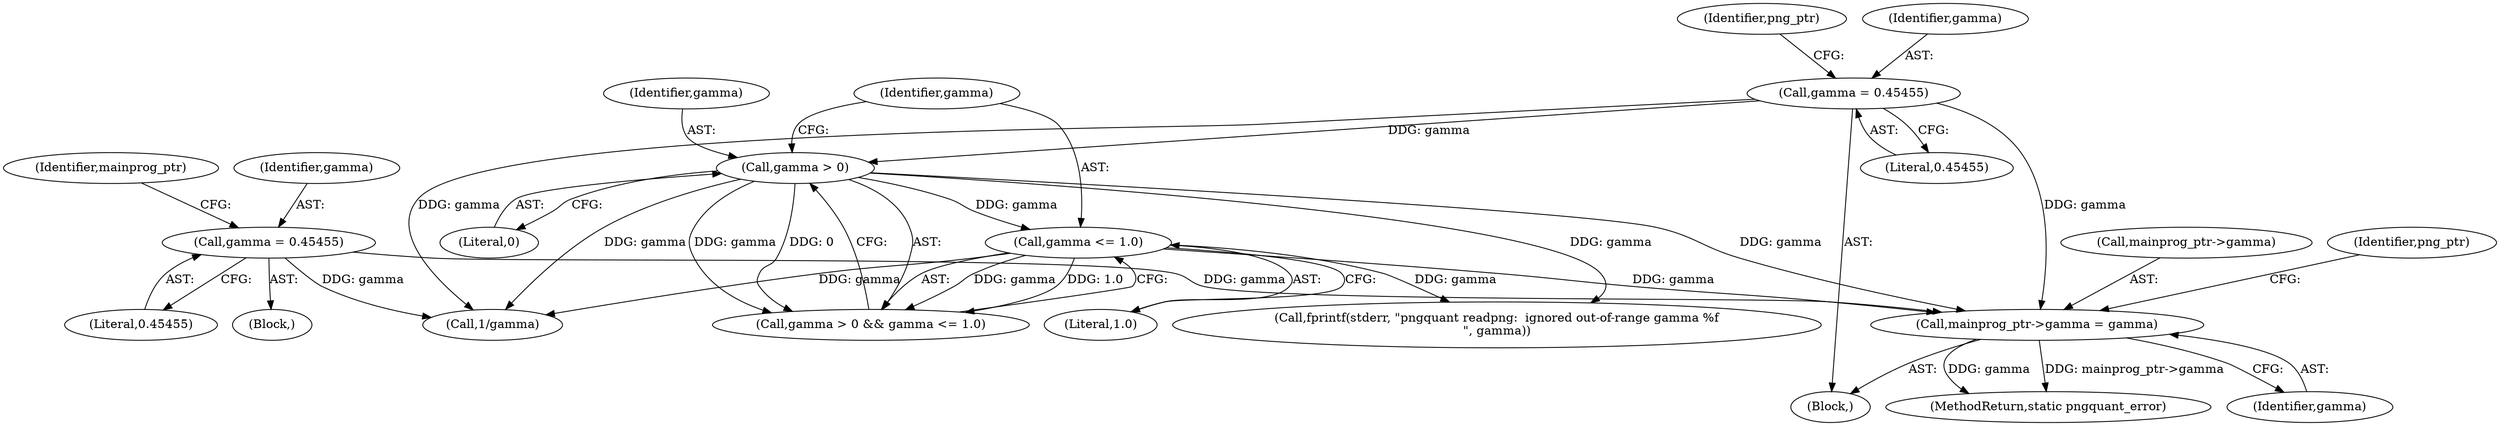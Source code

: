 digraph "0_pngquant_b7c217680cda02dddced245d237ebe8c383be285@API" {
"1000339" [label="(Call,mainprog_ptr->gamma = gamma)"];
"1000303" [label="(Call,gamma > 0)"];
"1000275" [label="(Call,gamma = 0.45455)"];
"1000306" [label="(Call,gamma <= 1.0)"];
"1000336" [label="(Call,gamma = 0.45455)"];
"1000340" [label="(Call,mainprog_ptr->gamma)"];
"1000302" [label="(Call,gamma > 0 && gamma <= 1.0)"];
"1000303" [label="(Call,gamma > 0)"];
"1000280" [label="(Identifier,png_ptr)"];
"1000277" [label="(Literal,0.45455)"];
"1000339" [label="(Call,mainprog_ptr->gamma = gamma)"];
"1000691" [label="(MethodReturn,static pngquant_error)"];
"1000275" [label="(Call,gamma = 0.45455)"];
"1000338" [label="(Literal,0.45455)"];
"1000345" [label="(Identifier,png_ptr)"];
"1000304" [label="(Identifier,gamma)"];
"1000322" [label="(Call,fprintf(stderr, \"pngquant readpng:  ignored out-of-range gamma %f\n\", gamma))"];
"1000305" [label="(Literal,0)"];
"1000307" [label="(Identifier,gamma)"];
"1000341" [label="(Identifier,mainprog_ptr)"];
"1000343" [label="(Identifier,gamma)"];
"1000575" [label="(Call,1/gamma)"];
"1000308" [label="(Literal,1.0)"];
"1000337" [label="(Identifier,gamma)"];
"1000321" [label="(Block,)"];
"1000336" [label="(Call,gamma = 0.45455)"];
"1000276" [label="(Identifier,gamma)"];
"1000306" [label="(Call,gamma <= 1.0)"];
"1000124" [label="(Block,)"];
"1000339" -> "1000124"  [label="AST: "];
"1000339" -> "1000343"  [label="CFG: "];
"1000340" -> "1000339"  [label="AST: "];
"1000343" -> "1000339"  [label="AST: "];
"1000345" -> "1000339"  [label="CFG: "];
"1000339" -> "1000691"  [label="DDG: gamma"];
"1000339" -> "1000691"  [label="DDG: mainprog_ptr->gamma"];
"1000303" -> "1000339"  [label="DDG: gamma"];
"1000306" -> "1000339"  [label="DDG: gamma"];
"1000275" -> "1000339"  [label="DDG: gamma"];
"1000336" -> "1000339"  [label="DDG: gamma"];
"1000303" -> "1000302"  [label="AST: "];
"1000303" -> "1000305"  [label="CFG: "];
"1000304" -> "1000303"  [label="AST: "];
"1000305" -> "1000303"  [label="AST: "];
"1000307" -> "1000303"  [label="CFG: "];
"1000302" -> "1000303"  [label="CFG: "];
"1000303" -> "1000302"  [label="DDG: gamma"];
"1000303" -> "1000302"  [label="DDG: 0"];
"1000275" -> "1000303"  [label="DDG: gamma"];
"1000303" -> "1000306"  [label="DDG: gamma"];
"1000303" -> "1000322"  [label="DDG: gamma"];
"1000303" -> "1000575"  [label="DDG: gamma"];
"1000275" -> "1000124"  [label="AST: "];
"1000275" -> "1000277"  [label="CFG: "];
"1000276" -> "1000275"  [label="AST: "];
"1000277" -> "1000275"  [label="AST: "];
"1000280" -> "1000275"  [label="CFG: "];
"1000275" -> "1000575"  [label="DDG: gamma"];
"1000306" -> "1000302"  [label="AST: "];
"1000306" -> "1000308"  [label="CFG: "];
"1000307" -> "1000306"  [label="AST: "];
"1000308" -> "1000306"  [label="AST: "];
"1000302" -> "1000306"  [label="CFG: "];
"1000306" -> "1000302"  [label="DDG: gamma"];
"1000306" -> "1000302"  [label="DDG: 1.0"];
"1000306" -> "1000322"  [label="DDG: gamma"];
"1000306" -> "1000575"  [label="DDG: gamma"];
"1000336" -> "1000321"  [label="AST: "];
"1000336" -> "1000338"  [label="CFG: "];
"1000337" -> "1000336"  [label="AST: "];
"1000338" -> "1000336"  [label="AST: "];
"1000341" -> "1000336"  [label="CFG: "];
"1000336" -> "1000575"  [label="DDG: gamma"];
}
